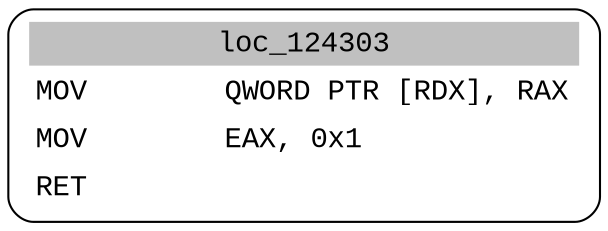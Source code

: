 digraph asm_graph {
1941 [
shape="Mrecord" fontname="Courier New"label =<<table border="0" cellborder="0" cellpadding="3"><tr><td align="center" colspan="2" bgcolor="grey">loc_124303</td></tr><tr><td align="left">MOV        QWORD PTR [RDX], RAX</td></tr><tr><td align="left">MOV        EAX, 0x1</td></tr><tr><td align="left">RET        </td></tr></table>> ];
}